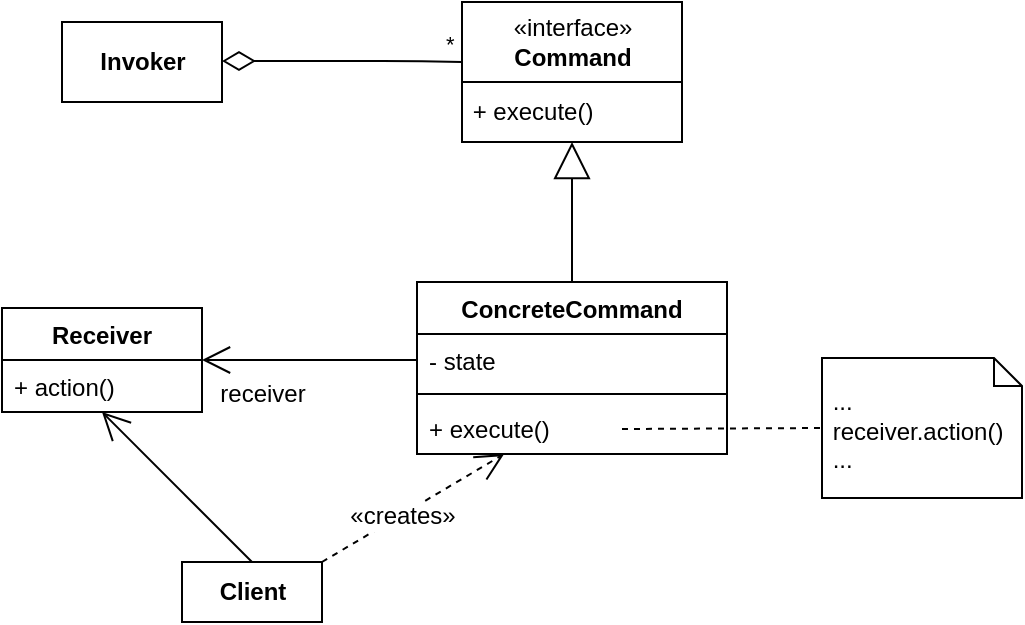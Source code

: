 <mxfile version="12.9.1" type="device"><diagram id="vonRVCLGM1p6-pl1ucE_" name="Page-1"><mxGraphModel dx="1422" dy="804" grid="1" gridSize="10" guides="1" tooltips="1" connect="1" arrows="1" fold="1" page="1" pageScale="1" pageWidth="850" pageHeight="1100" math="0" shadow="0"><root><mxCell id="0"/><mxCell id="1" parent="0"/><mxCell id="Hz6nYVJ2Eo2jGQXKd0tF-10" value="&lt;b&gt;Invoker&lt;/b&gt;" style="html=1;" vertex="1" parent="1"><mxGeometry x="80" y="360" width="80" height="40" as="geometry"/></mxCell><mxCell id="Hz6nYVJ2Eo2jGQXKd0tF-24" value="" style="group" vertex="1" connectable="0" parent="1"><mxGeometry x="280" y="350" width="110" height="70" as="geometry"/></mxCell><mxCell id="Hz6nYVJ2Eo2jGQXKd0tF-15" value="«interface»&lt;br&gt;&lt;b&gt;Command&lt;/b&gt;" style="html=1;" vertex="1" parent="Hz6nYVJ2Eo2jGQXKd0tF-24"><mxGeometry width="110" height="40" as="geometry"/></mxCell><mxCell id="Hz6nYVJ2Eo2jGQXKd0tF-23" value="&amp;nbsp;+ execute()" style="rounded=0;whiteSpace=wrap;html=1;align=left;" vertex="1" parent="Hz6nYVJ2Eo2jGQXKd0tF-24"><mxGeometry y="40" width="110" height="30" as="geometry"/></mxCell><mxCell id="Hz6nYVJ2Eo2jGQXKd0tF-25" value="*" style="endArrow=none;html=1;endSize=12;startArrow=diamondThin;startSize=14;startFill=0;edgeStyle=orthogonalEdgeStyle;align=left;verticalAlign=bottom;endFill=0;" edge="1" parent="1"><mxGeometry x="0.833" relative="1" as="geometry"><mxPoint x="160" y="379.5" as="sourcePoint"/><mxPoint x="280" y="380" as="targetPoint"/><Array as="points"><mxPoint x="250" y="380"/><mxPoint x="250" y="380"/></Array><mxPoint as="offset"/></mxGeometry></mxCell><mxCell id="Hz6nYVJ2Eo2jGQXKd0tF-30" value="" style="endArrow=block;endSize=16;endFill=0;html=1;exitX=0.5;exitY=0;exitDx=0;exitDy=0;entryX=0.5;entryY=1;entryDx=0;entryDy=0;" edge="1" parent="1" source="Hz6nYVJ2Eo2jGQXKd0tF-26" target="Hz6nYVJ2Eo2jGQXKd0tF-23"><mxGeometry width="160" relative="1" as="geometry"><mxPoint x="440" y="470" as="sourcePoint"/><mxPoint x="600" y="470" as="targetPoint"/></mxGeometry></mxCell><mxCell id="Hz6nYVJ2Eo2jGQXKd0tF-26" value="ConcreteCommand" style="swimlane;fontStyle=1;align=center;verticalAlign=top;childLayout=stackLayout;horizontal=1;startSize=26;horizontalStack=0;resizeParent=1;resizeParentMax=0;resizeLast=0;collapsible=1;marginBottom=0;" vertex="1" parent="1"><mxGeometry x="257.5" y="490" width="155" height="86" as="geometry"/></mxCell><mxCell id="Hz6nYVJ2Eo2jGQXKd0tF-27" value="- state" style="text;strokeColor=none;fillColor=none;align=left;verticalAlign=top;spacingLeft=4;spacingRight=4;overflow=hidden;rotatable=0;points=[[0,0.5],[1,0.5]];portConstraint=eastwest;" vertex="1" parent="Hz6nYVJ2Eo2jGQXKd0tF-26"><mxGeometry y="26" width="155" height="26" as="geometry"/></mxCell><mxCell id="Hz6nYVJ2Eo2jGQXKd0tF-28" value="" style="line;strokeWidth=1;fillColor=none;align=left;verticalAlign=middle;spacingTop=-1;spacingLeft=3;spacingRight=3;rotatable=0;labelPosition=right;points=[];portConstraint=eastwest;" vertex="1" parent="Hz6nYVJ2Eo2jGQXKd0tF-26"><mxGeometry y="52" width="155" height="8" as="geometry"/></mxCell><mxCell id="Hz6nYVJ2Eo2jGQXKd0tF-29" value="+ execute()" style="text;strokeColor=none;fillColor=none;align=left;verticalAlign=top;spacingLeft=4;spacingRight=4;overflow=hidden;rotatable=0;points=[[0,0.5],[1,0.5]];portConstraint=eastwest;" vertex="1" parent="Hz6nYVJ2Eo2jGQXKd0tF-26"><mxGeometry y="60" width="155" height="26" as="geometry"/></mxCell><mxCell id="Hz6nYVJ2Eo2jGQXKd0tF-33" value="" style="endArrow=none;dashed=1;html=1;entryX=0;entryY=0.5;entryDx=0;entryDy=0;entryPerimeter=0;rounded=0;" edge="1" parent="Hz6nYVJ2Eo2jGQXKd0tF-26" target="Hz6nYVJ2Eo2jGQXKd0tF-31"><mxGeometry width="50" height="50" relative="1" as="geometry"><mxPoint x="102.5" y="73.5" as="sourcePoint"/><mxPoint x="175" y="73.5" as="targetPoint"/></mxGeometry></mxCell><mxCell id="Hz6nYVJ2Eo2jGQXKd0tF-31" value="&lt;div&gt;&lt;br&gt;&lt;/div&gt;&lt;div&gt;&amp;nbsp;...&lt;br&gt;&lt;/div&gt;&lt;div&gt;&amp;nbsp;receiver.action()&lt;/div&gt;&lt;div&gt;&amp;nbsp;...&lt;br&gt;&lt;/div&gt;" style="shape=note;whiteSpace=wrap;html=1;size=14;verticalAlign=top;align=left;spacingTop=-6;" vertex="1" parent="1"><mxGeometry x="460" y="528" width="100" height="70" as="geometry"/></mxCell><mxCell id="Hz6nYVJ2Eo2jGQXKd0tF-39" value="" style="endArrow=open;endFill=1;endSize=12;html=1;exitX=0;exitY=0.5;exitDx=0;exitDy=0;entryX=1;entryY=0.5;entryDx=0;entryDy=0;" edge="1" parent="1" source="Hz6nYVJ2Eo2jGQXKd0tF-27" target="Hz6nYVJ2Eo2jGQXKd0tF-35"><mxGeometry width="160" relative="1" as="geometry"><mxPoint x="170" y="650" as="sourcePoint"/><mxPoint x="330" y="650" as="targetPoint"/></mxGeometry></mxCell><mxCell id="Hz6nYVJ2Eo2jGQXKd0tF-41" value="receiver" style="text;html=1;align=center;verticalAlign=middle;resizable=0;points=[];labelBackgroundColor=#ffffff;" vertex="1" connectable="0" parent="Hz6nYVJ2Eo2jGQXKd0tF-39"><mxGeometry x="0.777" y="7" relative="1" as="geometry"><mxPoint x="17.5" y="10" as="offset"/></mxGeometry></mxCell><mxCell id="Hz6nYVJ2Eo2jGQXKd0tF-35" value="Receiver" style="swimlane;fontStyle=1;childLayout=stackLayout;horizontal=1;startSize=26;fillColor=none;horizontalStack=0;resizeParent=1;resizeParentMax=0;resizeLast=0;collapsible=1;marginBottom=0;" vertex="1" parent="1"><mxGeometry x="50" y="503" width="100" height="52" as="geometry"/></mxCell><mxCell id="Hz6nYVJ2Eo2jGQXKd0tF-36" value="+ action()" style="text;strokeColor=none;fillColor=none;align=left;verticalAlign=top;spacingLeft=4;spacingRight=4;overflow=hidden;rotatable=0;points=[[0,0.5],[1,0.5]];portConstraint=eastwest;" vertex="1" parent="Hz6nYVJ2Eo2jGQXKd0tF-35"><mxGeometry y="26" width="100" height="26" as="geometry"/></mxCell><mxCell id="Hz6nYVJ2Eo2jGQXKd0tF-42" value="&lt;b&gt;Client&lt;/b&gt;" style="html=1;" vertex="1" parent="1"><mxGeometry x="140" y="630" width="70" height="30" as="geometry"/></mxCell><mxCell id="Hz6nYVJ2Eo2jGQXKd0tF-47" value="" style="endArrow=open;endFill=1;endSize=12;html=1;exitX=0.5;exitY=0;exitDx=0;exitDy=0;entryX=0.5;entryY=1;entryDx=0;entryDy=0;" edge="1" parent="1" source="Hz6nYVJ2Eo2jGQXKd0tF-42" target="Hz6nYVJ2Eo2jGQXKd0tF-35"><mxGeometry width="160" relative="1" as="geometry"><mxPoint x="170" y="610" as="sourcePoint"/><mxPoint x="100" y="590" as="targetPoint"/></mxGeometry></mxCell><mxCell id="Hz6nYVJ2Eo2jGQXKd0tF-48" value="" style="endArrow=open;endFill=1;endSize=12;html=1;exitX=1;exitY=0;exitDx=0;exitDy=0;entryX=0.281;entryY=1;entryDx=0;entryDy=0;entryPerimeter=0;dashed=1;" edge="1" parent="1" source="Hz6nYVJ2Eo2jGQXKd0tF-42" target="Hz6nYVJ2Eo2jGQXKd0tF-29"><mxGeometry width="160" relative="1" as="geometry"><mxPoint x="310" y="644.5" as="sourcePoint"/><mxPoint x="470" y="644.5" as="targetPoint"/></mxGeometry></mxCell><mxCell id="Hz6nYVJ2Eo2jGQXKd0tF-49" value="«creates»" style="text;html=1;align=center;verticalAlign=middle;resizable=0;points=[];labelBackgroundColor=#ffffff;" vertex="1" connectable="0" parent="Hz6nYVJ2Eo2jGQXKd0tF-48"><mxGeometry x="-0.242" y="3" relative="1" as="geometry"><mxPoint x="7.13" as="offset"/></mxGeometry></mxCell></root></mxGraphModel></diagram></mxfile>